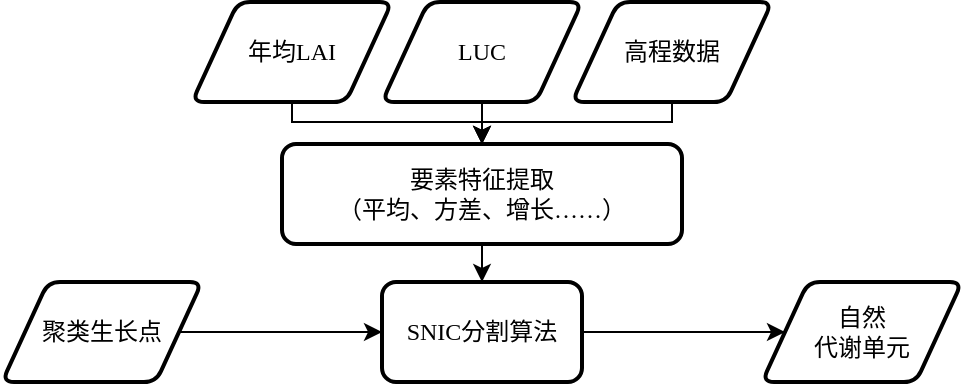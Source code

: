 <mxfile version="13.7.9" type="github">
  <diagram id="C5RBs43oDa-KdzZeNtuy" name="Page-1">
    <mxGraphModel dx="813" dy="454" grid="1" gridSize="10" guides="1" tooltips="1" connect="1" arrows="1" fold="1" page="1" pageScale="1" pageWidth="827" pageHeight="1169" math="0" shadow="0">
      <root>
        <mxCell id="WIyWlLk6GJQsqaUBKTNV-0" />
        <mxCell id="WIyWlLk6GJQsqaUBKTNV-1" parent="WIyWlLk6GJQsqaUBKTNV-0" />
        <mxCell id="Xm7t2ROMkLi6Q7iHPP3y-8" value="" style="edgeStyle=orthogonalEdgeStyle;rounded=0;orthogonalLoop=1;jettySize=auto;html=1;fontFamily=仿宋;" edge="1" parent="WIyWlLk6GJQsqaUBKTNV-1" source="Xm7t2ROMkLi6Q7iHPP3y-0" target="Xm7t2ROMkLi6Q7iHPP3y-6">
          <mxGeometry relative="1" as="geometry" />
        </mxCell>
        <mxCell id="Xm7t2ROMkLi6Q7iHPP3y-0" value="LUC" style="shape=parallelogram;html=1;strokeWidth=2;perimeter=parallelogramPerimeter;whiteSpace=wrap;rounded=1;arcSize=12;size=0.23;fontFamily=仿宋;fontSource=https%3A%2F%2Ffonts.googleapis.com%2Fcss%3Ffamily%3D%25E4%25BB%25BF%25E5%25AE%258B;" vertex="1" parent="WIyWlLk6GJQsqaUBKTNV-1">
          <mxGeometry x="330" y="50" width="100" height="50" as="geometry" />
        </mxCell>
        <mxCell id="Xm7t2ROMkLi6Q7iHPP3y-7" style="edgeStyle=orthogonalEdgeStyle;rounded=0;orthogonalLoop=1;jettySize=auto;html=1;entryX=0.5;entryY=0;entryDx=0;entryDy=0;fontFamily=仿宋;exitX=0.5;exitY=1;exitDx=0;exitDy=0;" edge="1" parent="WIyWlLk6GJQsqaUBKTNV-1" source="Xm7t2ROMkLi6Q7iHPP3y-1" target="Xm7t2ROMkLi6Q7iHPP3y-6">
          <mxGeometry relative="1" as="geometry">
            <Array as="points">
              <mxPoint x="285" y="110" />
              <mxPoint x="380" y="110" />
            </Array>
          </mxGeometry>
        </mxCell>
        <mxCell id="Xm7t2ROMkLi6Q7iHPP3y-1" value="&lt;font data-font-src=&quot;https://fonts.googleapis.com/css?family=%E9%87%91%E6%A2%85%E5%8B%98%E6%B5%81%E7%AB%8B%E4%BD%93%E7%95%99%E5%BD%B1&quot;&gt;年均LAI&lt;/font&gt;" style="shape=parallelogram;html=1;strokeWidth=2;perimeter=parallelogramPerimeter;whiteSpace=wrap;rounded=1;arcSize=12;size=0.23;fontFamily=仿宋;fontSource=https%3A%2F%2Ffonts.googleapis.com%2Fcss%3Ffamily%3D%25E4%25BB%25BF%25E5%25AE%258B;" vertex="1" parent="WIyWlLk6GJQsqaUBKTNV-1">
          <mxGeometry x="235" y="50" width="100" height="50" as="geometry" />
        </mxCell>
        <mxCell id="Xm7t2ROMkLi6Q7iHPP3y-14" style="edgeStyle=orthogonalEdgeStyle;rounded=0;orthogonalLoop=1;jettySize=auto;html=1;entryX=0.5;entryY=0;entryDx=0;entryDy=0;fontFamily=仿宋;" edge="1" parent="WIyWlLk6GJQsqaUBKTNV-1" source="Xm7t2ROMkLi6Q7iHPP3y-2" target="Xm7t2ROMkLi6Q7iHPP3y-6">
          <mxGeometry relative="1" as="geometry">
            <Array as="points">
              <mxPoint x="475" y="110" />
              <mxPoint x="380" y="110" />
            </Array>
          </mxGeometry>
        </mxCell>
        <mxCell id="Xm7t2ROMkLi6Q7iHPP3y-2" value="高程数据" style="shape=parallelogram;html=1;strokeWidth=2;perimeter=parallelogramPerimeter;whiteSpace=wrap;rounded=1;arcSize=12;size=0.23;fontFamily=仿宋;fontSource=https%3A%2F%2Ffonts.googleapis.com%2Fcss%3Ffamily%3D%25E4%25BB%25BF%25E5%25AE%258B;" vertex="1" parent="WIyWlLk6GJQsqaUBKTNV-1">
          <mxGeometry x="425" y="50" width="100" height="50" as="geometry" />
        </mxCell>
        <mxCell id="Xm7t2ROMkLi6Q7iHPP3y-15" style="edgeStyle=orthogonalEdgeStyle;rounded=0;orthogonalLoop=1;jettySize=auto;html=1;entryX=0;entryY=0.5;entryDx=0;entryDy=0;fontFamily=仿宋;" edge="1" parent="WIyWlLk6GJQsqaUBKTNV-1" source="Xm7t2ROMkLi6Q7iHPP3y-3" target="Xm7t2ROMkLi6Q7iHPP3y-5">
          <mxGeometry relative="1" as="geometry" />
        </mxCell>
        <mxCell id="Xm7t2ROMkLi6Q7iHPP3y-3" value="SNIC分割算法" style="rounded=1;whiteSpace=wrap;html=1;absoluteArcSize=1;arcSize=14;strokeWidth=2;fontFamily=仿宋;" vertex="1" parent="WIyWlLk6GJQsqaUBKTNV-1">
          <mxGeometry x="330" y="190" width="100" height="50" as="geometry" />
        </mxCell>
        <mxCell id="Xm7t2ROMkLi6Q7iHPP3y-12" style="edgeStyle=orthogonalEdgeStyle;rounded=0;orthogonalLoop=1;jettySize=auto;html=1;entryX=0;entryY=0.5;entryDx=0;entryDy=0;fontFamily=仿宋;" edge="1" parent="WIyWlLk6GJQsqaUBKTNV-1" source="Xm7t2ROMkLi6Q7iHPP3y-4" target="Xm7t2ROMkLi6Q7iHPP3y-3">
          <mxGeometry relative="1" as="geometry" />
        </mxCell>
        <mxCell id="Xm7t2ROMkLi6Q7iHPP3y-4" value="聚类生长点" style="shape=parallelogram;html=1;strokeWidth=2;perimeter=parallelogramPerimeter;whiteSpace=wrap;rounded=1;arcSize=12;size=0.23;fontFamily=仿宋;fontSource=https%3A%2F%2Ffonts.googleapis.com%2Fcss%3Ffamily%3D%25E4%25BB%25BF%25E5%25AE%258B;" vertex="1" parent="WIyWlLk6GJQsqaUBKTNV-1">
          <mxGeometry x="140" y="190" width="100" height="50" as="geometry" />
        </mxCell>
        <mxCell id="Xm7t2ROMkLi6Q7iHPP3y-5" value="自然&lt;br&gt;代谢单元" style="shape=parallelogram;html=1;strokeWidth=2;perimeter=parallelogramPerimeter;whiteSpace=wrap;rounded=1;arcSize=12;size=0.23;fontFamily=仿宋;fontSource=https%3A%2F%2Ffonts.googleapis.com%2Fcss%3Ffamily%3D%25E4%25BB%25BF%25E5%25AE%258B;" vertex="1" parent="WIyWlLk6GJQsqaUBKTNV-1">
          <mxGeometry x="520" y="190" width="100" height="50" as="geometry" />
        </mxCell>
        <mxCell id="Xm7t2ROMkLi6Q7iHPP3y-11" value="" style="edgeStyle=orthogonalEdgeStyle;rounded=0;orthogonalLoop=1;jettySize=auto;html=1;fontFamily=仿宋;" edge="1" parent="WIyWlLk6GJQsqaUBKTNV-1" source="Xm7t2ROMkLi6Q7iHPP3y-6" target="Xm7t2ROMkLi6Q7iHPP3y-3">
          <mxGeometry relative="1" as="geometry" />
        </mxCell>
        <mxCell id="Xm7t2ROMkLi6Q7iHPP3y-6" value="要素特征提取&lt;br&gt;（平均、方差、增长……）" style="rounded=1;whiteSpace=wrap;html=1;absoluteArcSize=1;arcSize=14;strokeWidth=2;fontFamily=仿宋;" vertex="1" parent="WIyWlLk6GJQsqaUBKTNV-1">
          <mxGeometry x="280" y="121" width="200" height="50" as="geometry" />
        </mxCell>
      </root>
    </mxGraphModel>
  </diagram>
</mxfile>
